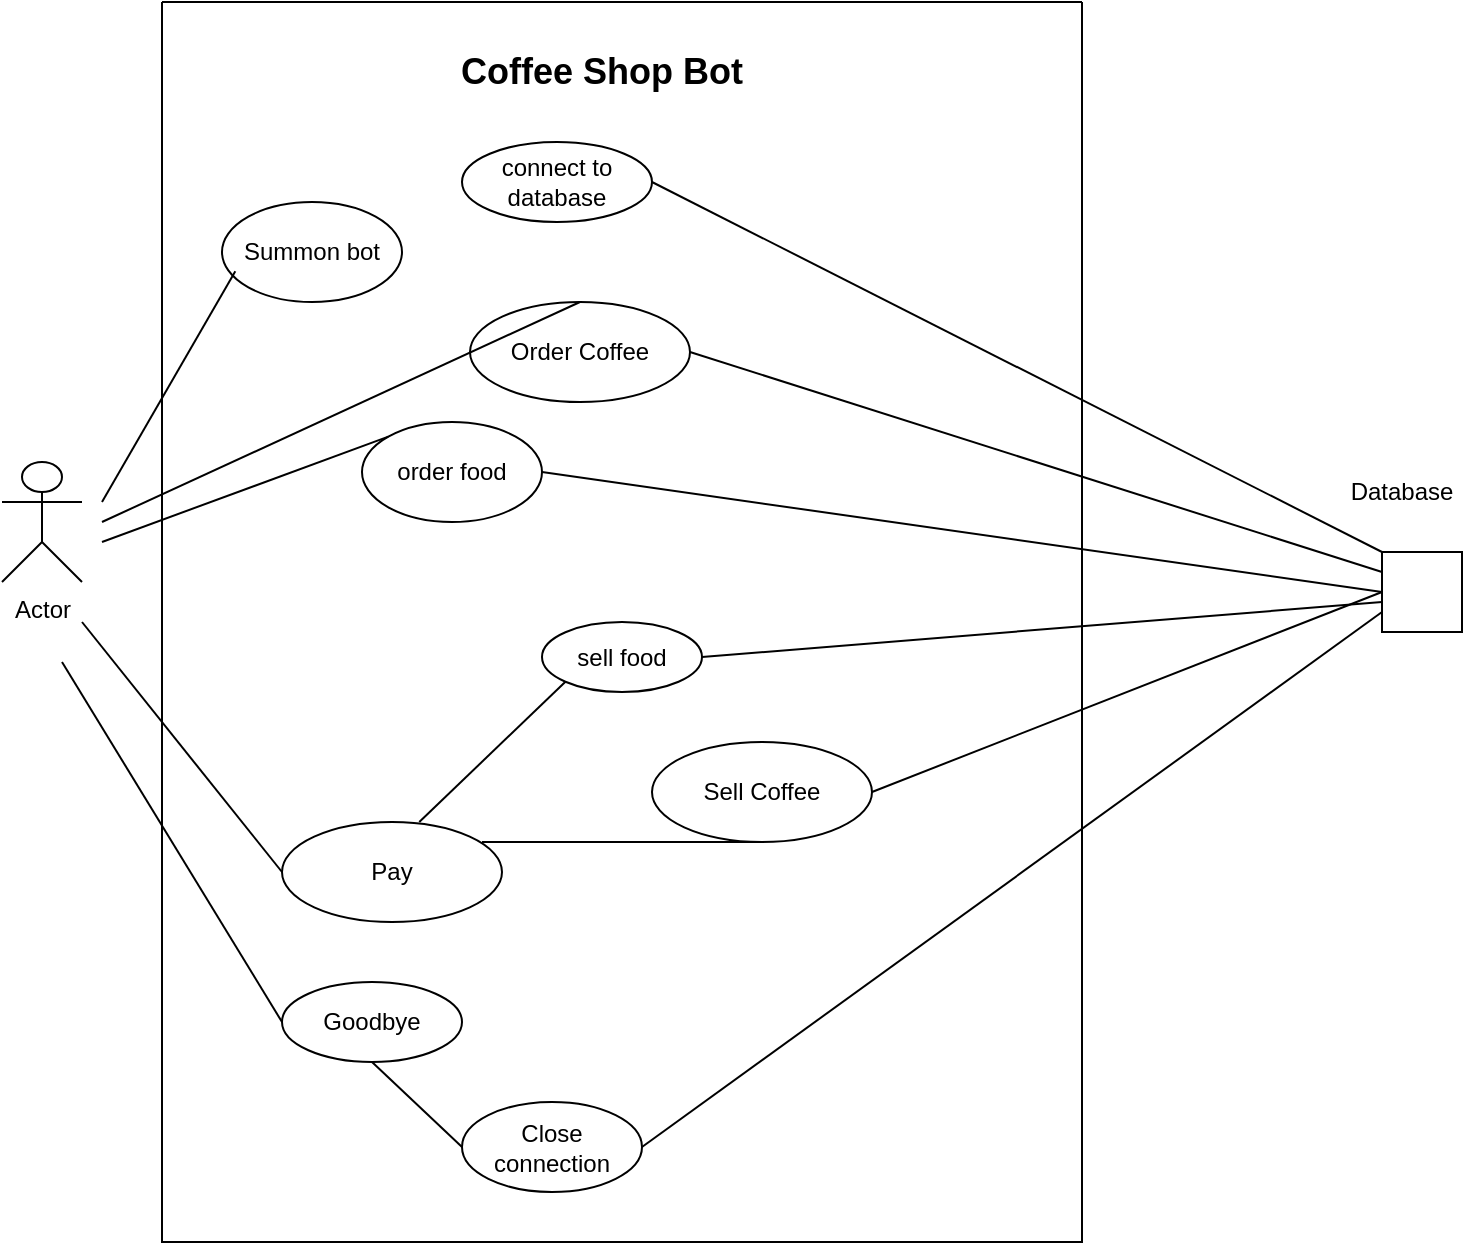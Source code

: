 <mxfile version="17.4.0" type="github">
  <diagram id="C5RBs43oDa-KdzZeNtuy" name="Page-1">
    <mxGraphModel dx="718" dy="508" grid="1" gridSize="10" guides="1" tooltips="1" connect="1" arrows="1" fold="1" page="1" pageScale="1" pageWidth="827" pageHeight="1169" math="0" shadow="0">
      <root>
        <mxCell id="WIyWlLk6GJQsqaUBKTNV-0" />
        <mxCell id="WIyWlLk6GJQsqaUBKTNV-1" parent="WIyWlLk6GJQsqaUBKTNV-0" />
        <mxCell id="J_BU-mP6Q_C5gwyvmjtZ-0" value="" style="swimlane;startSize=0;" parent="WIyWlLk6GJQsqaUBKTNV-1" vertex="1">
          <mxGeometry x="150" y="120" width="460" height="620" as="geometry" />
        </mxCell>
        <mxCell id="J_BU-mP6Q_C5gwyvmjtZ-1" value="&lt;h2&gt;Coffee Shop Bot&lt;/h2&gt;" style="text;html=1;strokeColor=none;fillColor=none;align=center;verticalAlign=middle;whiteSpace=wrap;rounded=0;" parent="J_BU-mP6Q_C5gwyvmjtZ-0" vertex="1">
          <mxGeometry x="120" y="20" width="200" height="30" as="geometry" />
        </mxCell>
        <mxCell id="J_BU-mP6Q_C5gwyvmjtZ-10" value="Summon bot" style="ellipse;whiteSpace=wrap;html=1;" parent="J_BU-mP6Q_C5gwyvmjtZ-0" vertex="1">
          <mxGeometry x="30" y="100" width="90" height="50" as="geometry" />
        </mxCell>
        <mxCell id="J_BU-mP6Q_C5gwyvmjtZ-15" value="Order Coffee" style="ellipse;whiteSpace=wrap;html=1;" parent="J_BU-mP6Q_C5gwyvmjtZ-0" vertex="1">
          <mxGeometry x="154" y="150" width="110" height="50" as="geometry" />
        </mxCell>
        <mxCell id="J_BU-mP6Q_C5gwyvmjtZ-20" value="Sell Coffee" style="ellipse;whiteSpace=wrap;html=1;" parent="J_BU-mP6Q_C5gwyvmjtZ-0" vertex="1">
          <mxGeometry x="245" y="370" width="110" height="50" as="geometry" />
        </mxCell>
        <mxCell id="J_BU-mP6Q_C5gwyvmjtZ-21" value="Pay" style="ellipse;whiteSpace=wrap;html=1;" parent="J_BU-mP6Q_C5gwyvmjtZ-0" vertex="1">
          <mxGeometry x="60" y="410" width="110" height="50" as="geometry" />
        </mxCell>
        <mxCell id="0JEc9_yzkZEO-4LmcdvK-1" value="" style="endArrow=none;html=1;rounded=0;exitX=0.5;exitY=0;exitDx=0;exitDy=0;" parent="J_BU-mP6Q_C5gwyvmjtZ-0" source="J_BU-mP6Q_C5gwyvmjtZ-15" edge="1">
          <mxGeometry width="50" height="50" relative="1" as="geometry">
            <mxPoint x="180" y="430" as="sourcePoint" />
            <mxPoint x="-30" y="260" as="targetPoint" />
          </mxGeometry>
        </mxCell>
        <mxCell id="0JEc9_yzkZEO-4LmcdvK-4" value="" style="endArrow=none;html=1;rounded=0;entryX=0;entryY=0.5;entryDx=0;entryDy=0;" parent="J_BU-mP6Q_C5gwyvmjtZ-0" target="J_BU-mP6Q_C5gwyvmjtZ-21" edge="1">
          <mxGeometry width="50" height="50" relative="1" as="geometry">
            <mxPoint x="-40" y="310" as="sourcePoint" />
            <mxPoint x="50" y="410" as="targetPoint" />
          </mxGeometry>
        </mxCell>
        <mxCell id="0JEc9_yzkZEO-4LmcdvK-5" value="" style="endArrow=none;html=1;rounded=0;entryX=0.5;entryY=1;entryDx=0;entryDy=0;" parent="J_BU-mP6Q_C5gwyvmjtZ-0" target="J_BU-mP6Q_C5gwyvmjtZ-20" edge="1">
          <mxGeometry width="50" height="50" relative="1" as="geometry">
            <mxPoint x="160" y="420" as="sourcePoint" />
            <mxPoint x="210" y="370" as="targetPoint" />
          </mxGeometry>
        </mxCell>
        <mxCell id="LZQ_8T93M7o3xjN72C3p-0" value="connect to database" style="ellipse;whiteSpace=wrap;html=1;hachureGap=4;" parent="J_BU-mP6Q_C5gwyvmjtZ-0" vertex="1">
          <mxGeometry x="150" y="70" width="95" height="40" as="geometry" />
        </mxCell>
        <mxCell id="LZQ_8T93M7o3xjN72C3p-2" value="Close connection" style="ellipse;whiteSpace=wrap;html=1;hachureGap=4;" parent="J_BU-mP6Q_C5gwyvmjtZ-0" vertex="1">
          <mxGeometry x="150" y="550" width="90" height="45" as="geometry" />
        </mxCell>
        <mxCell id="LZQ_8T93M7o3xjN72C3p-5" value="Goodbye" style="ellipse;whiteSpace=wrap;html=1;hachureGap=4;" parent="J_BU-mP6Q_C5gwyvmjtZ-0" vertex="1">
          <mxGeometry x="60" y="490" width="90" height="40" as="geometry" />
        </mxCell>
        <mxCell id="LZQ_8T93M7o3xjN72C3p-6" value="" style="endArrow=none;html=1;rounded=0;startSize=14;endSize=14;sourcePerimeterSpacing=8;targetPerimeterSpacing=8;curved=1;entryX=0.5;entryY=1;entryDx=0;entryDy=0;exitX=0;exitY=0.5;exitDx=0;exitDy=0;" parent="J_BU-mP6Q_C5gwyvmjtZ-0" source="LZQ_8T93M7o3xjN72C3p-2" target="LZQ_8T93M7o3xjN72C3p-5" edge="1">
          <mxGeometry width="50" height="50" relative="1" as="geometry">
            <mxPoint x="80" y="580" as="sourcePoint" />
            <mxPoint x="130" y="530" as="targetPoint" />
          </mxGeometry>
        </mxCell>
        <mxCell id="qbRZp25NZUeu6_i5wnb_-0" value="order food" style="ellipse;whiteSpace=wrap;html=1;" vertex="1" parent="J_BU-mP6Q_C5gwyvmjtZ-0">
          <mxGeometry x="100" y="210" width="90" height="50" as="geometry" />
        </mxCell>
        <mxCell id="qbRZp25NZUeu6_i5wnb_-1" value="" style="endArrow=none;html=1;rounded=0;exitX=0;exitY=0;exitDx=0;exitDy=0;" edge="1" parent="J_BU-mP6Q_C5gwyvmjtZ-0" source="qbRZp25NZUeu6_i5wnb_-0">
          <mxGeometry width="50" height="50" relative="1" as="geometry">
            <mxPoint x="60" y="240" as="sourcePoint" />
            <mxPoint x="-30" y="270" as="targetPoint" />
          </mxGeometry>
        </mxCell>
        <mxCell id="qbRZp25NZUeu6_i5wnb_-2" value="sell food" style="ellipse;whiteSpace=wrap;html=1;" vertex="1" parent="J_BU-mP6Q_C5gwyvmjtZ-0">
          <mxGeometry x="190" y="310" width="80" height="35" as="geometry" />
        </mxCell>
        <mxCell id="qbRZp25NZUeu6_i5wnb_-4" value="" style="endArrow=none;html=1;rounded=0;entryX=0.624;entryY=0;entryDx=0;entryDy=0;entryPerimeter=0;exitX=0;exitY=1;exitDx=0;exitDy=0;" edge="1" parent="J_BU-mP6Q_C5gwyvmjtZ-0" source="qbRZp25NZUeu6_i5wnb_-2" target="J_BU-mP6Q_C5gwyvmjtZ-21">
          <mxGeometry width="50" height="50" relative="1" as="geometry">
            <mxPoint x="160" y="270" as="sourcePoint" />
            <mxPoint x="-30" y="290" as="targetPoint" />
          </mxGeometry>
        </mxCell>
        <mxCell id="J_BU-mP6Q_C5gwyvmjtZ-8" value="Actor" style="shape=umlActor;verticalLabelPosition=bottom;verticalAlign=top;html=1;outlineConnect=0;" parent="WIyWlLk6GJQsqaUBKTNV-1" vertex="1">
          <mxGeometry x="70" y="350" width="40" height="60" as="geometry" />
        </mxCell>
        <mxCell id="J_BU-mP6Q_C5gwyvmjtZ-14" value="Database" style="text;html=1;strokeColor=none;fillColor=none;align=center;verticalAlign=middle;whiteSpace=wrap;rounded=0;" parent="WIyWlLk6GJQsqaUBKTNV-1" vertex="1">
          <mxGeometry x="740" y="350" width="60" height="30" as="geometry" />
        </mxCell>
        <mxCell id="i3bn0T6qQGXoADsRuVsi-0" value="" style="rounded=0;whiteSpace=wrap;html=1;" parent="WIyWlLk6GJQsqaUBKTNV-1" vertex="1">
          <mxGeometry x="760" y="395" width="40" height="40" as="geometry" />
        </mxCell>
        <mxCell id="0JEc9_yzkZEO-4LmcdvK-0" value="" style="endArrow=none;html=1;rounded=0;entryX=0.074;entryY=0.693;entryDx=0;entryDy=0;entryPerimeter=0;" parent="WIyWlLk6GJQsqaUBKTNV-1" target="J_BU-mP6Q_C5gwyvmjtZ-10" edge="1">
          <mxGeometry width="50" height="50" relative="1" as="geometry">
            <mxPoint x="120" y="370" as="sourcePoint" />
            <mxPoint x="170" y="320" as="targetPoint" />
          </mxGeometry>
        </mxCell>
        <mxCell id="0JEc9_yzkZEO-4LmcdvK-2" value="" style="endArrow=none;html=1;rounded=0;entryX=0;entryY=0.25;entryDx=0;entryDy=0;exitX=1;exitY=0.5;exitDx=0;exitDy=0;" parent="WIyWlLk6GJQsqaUBKTNV-1" source="J_BU-mP6Q_C5gwyvmjtZ-15" target="i3bn0T6qQGXoADsRuVsi-0" edge="1">
          <mxGeometry width="50" height="50" relative="1" as="geometry">
            <mxPoint x="350" y="540" as="sourcePoint" />
            <mxPoint x="400" y="490" as="targetPoint" />
          </mxGeometry>
        </mxCell>
        <mxCell id="0JEc9_yzkZEO-4LmcdvK-3" value="" style="endArrow=none;html=1;rounded=0;entryX=0;entryY=0.5;entryDx=0;entryDy=0;exitX=1;exitY=0.5;exitDx=0;exitDy=0;" parent="WIyWlLk6GJQsqaUBKTNV-1" source="J_BU-mP6Q_C5gwyvmjtZ-20" target="i3bn0T6qQGXoADsRuVsi-0" edge="1">
          <mxGeometry width="50" height="50" relative="1" as="geometry">
            <mxPoint x="360" y="500" as="sourcePoint" />
            <mxPoint x="410" y="450" as="targetPoint" />
          </mxGeometry>
        </mxCell>
        <mxCell id="LZQ_8T93M7o3xjN72C3p-1" value="" style="endArrow=none;html=1;rounded=0;startSize=14;endSize=14;sourcePerimeterSpacing=8;targetPerimeterSpacing=8;curved=1;entryX=1;entryY=0.5;entryDx=0;entryDy=0;exitX=0;exitY=0;exitDx=0;exitDy=0;" parent="WIyWlLk6GJQsqaUBKTNV-1" source="i3bn0T6qQGXoADsRuVsi-0" target="LZQ_8T93M7o3xjN72C3p-0" edge="1">
          <mxGeometry width="50" height="50" relative="1" as="geometry">
            <mxPoint x="390" y="260" as="sourcePoint" />
            <mxPoint x="440" y="210" as="targetPoint" />
          </mxGeometry>
        </mxCell>
        <mxCell id="LZQ_8T93M7o3xjN72C3p-3" value="" style="endArrow=none;html=1;rounded=0;startSize=14;endSize=14;sourcePerimeterSpacing=8;targetPerimeterSpacing=8;curved=1;entryX=0;entryY=0.75;entryDx=0;entryDy=0;exitX=1;exitY=0.5;exitDx=0;exitDy=0;" parent="WIyWlLk6GJQsqaUBKTNV-1" source="LZQ_8T93M7o3xjN72C3p-2" target="i3bn0T6qQGXoADsRuVsi-0" edge="1">
          <mxGeometry width="50" height="50" relative="1" as="geometry">
            <mxPoint x="390" y="700" as="sourcePoint" />
            <mxPoint x="440" y="650" as="targetPoint" />
          </mxGeometry>
        </mxCell>
        <mxCell id="LZQ_8T93M7o3xjN72C3p-7" value="" style="endArrow=none;html=1;rounded=0;startSize=14;endSize=14;sourcePerimeterSpacing=8;targetPerimeterSpacing=8;curved=1;entryX=0;entryY=0.5;entryDx=0;entryDy=0;" parent="WIyWlLk6GJQsqaUBKTNV-1" target="LZQ_8T93M7o3xjN72C3p-5" edge="1">
          <mxGeometry width="50" height="50" relative="1" as="geometry">
            <mxPoint x="100" y="450" as="sourcePoint" />
            <mxPoint x="210" y="820" as="targetPoint" />
          </mxGeometry>
        </mxCell>
        <mxCell id="qbRZp25NZUeu6_i5wnb_-3" value="" style="endArrow=none;html=1;rounded=0;entryX=0;entryY=0.5;entryDx=0;entryDy=0;exitX=1;exitY=0.5;exitDx=0;exitDy=0;" edge="1" parent="WIyWlLk6GJQsqaUBKTNV-1" source="qbRZp25NZUeu6_i5wnb_-0" target="i3bn0T6qQGXoADsRuVsi-0">
          <mxGeometry width="50" height="50" relative="1" as="geometry">
            <mxPoint x="410" y="440" as="sourcePoint" />
            <mxPoint x="460" y="390" as="targetPoint" />
          </mxGeometry>
        </mxCell>
        <mxCell id="qbRZp25NZUeu6_i5wnb_-5" value="" style="endArrow=none;html=1;rounded=0;exitX=1;exitY=0.5;exitDx=0;exitDy=0;" edge="1" parent="WIyWlLk6GJQsqaUBKTNV-1" source="qbRZp25NZUeu6_i5wnb_-2">
          <mxGeometry width="50" height="50" relative="1" as="geometry">
            <mxPoint x="560" y="390" as="sourcePoint" />
            <mxPoint x="760" y="420" as="targetPoint" />
          </mxGeometry>
        </mxCell>
      </root>
    </mxGraphModel>
  </diagram>
</mxfile>
